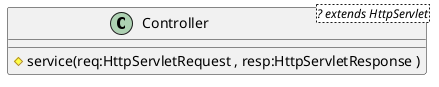 @startuml

class Controller <? extends HttpServlet>{

    #service(req:HttpServletRequest , resp:HttpServletResponse )
        
}

@enduml
